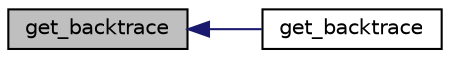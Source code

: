 digraph "get_backtrace"
{
  edge [fontname="Helvetica",fontsize="10",labelfontname="Helvetica",labelfontsize="10"];
  node [fontname="Helvetica",fontsize="10",shape=record];
  rankdir="LR";
  Node1 [label="get_backtrace",height=0.2,width=0.4,color="black", fillcolor="grey75", style="filled", fontcolor="black"];
  Node1 -> Node2 [dir="back",color="midnightblue",fontsize="10",style="solid",fontname="Helvetica"];
  Node2 [label="get_backtrace",height=0.2,width=0.4,color="black", fillcolor="white", style="filled",URL="$pgr__assert_8h.html#a4a34ad0dea9553cb88518f9aa5584435"];
}
